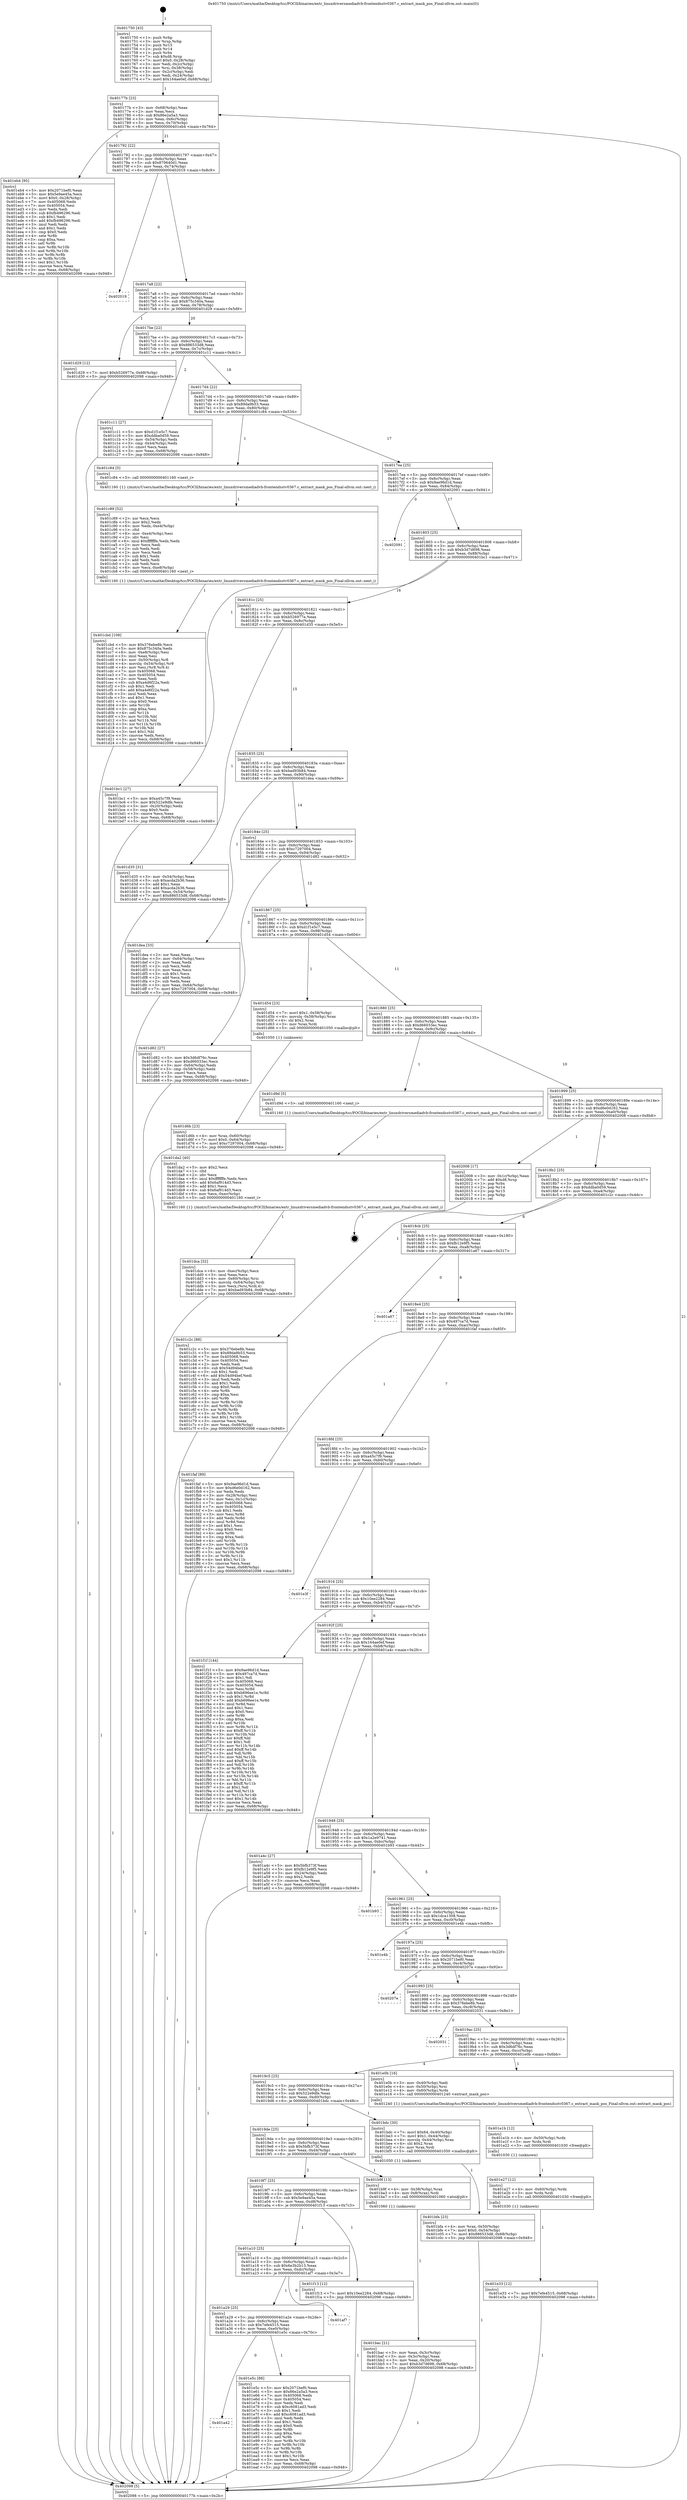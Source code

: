 digraph "0x401750" {
  label = "0x401750 (/mnt/c/Users/mathe/Desktop/tcc/POCII/binaries/extr_linuxdriversmediadvb-frontendsstv0367.c_extract_mask_pos_Final-ollvm.out::main(0))"
  labelloc = "t"
  node[shape=record]

  Entry [label="",width=0.3,height=0.3,shape=circle,fillcolor=black,style=filled]
  "0x40177b" [label="{
     0x40177b [23]\l
     | [instrs]\l
     &nbsp;&nbsp;0x40177b \<+3\>: mov -0x68(%rbp),%eax\l
     &nbsp;&nbsp;0x40177e \<+2\>: mov %eax,%ecx\l
     &nbsp;&nbsp;0x401780 \<+6\>: sub $0x86e2a5a3,%ecx\l
     &nbsp;&nbsp;0x401786 \<+3\>: mov %eax,-0x6c(%rbp)\l
     &nbsp;&nbsp;0x401789 \<+3\>: mov %ecx,-0x70(%rbp)\l
     &nbsp;&nbsp;0x40178c \<+6\>: je 0000000000401eb4 \<main+0x764\>\l
  }"]
  "0x401eb4" [label="{
     0x401eb4 [95]\l
     | [instrs]\l
     &nbsp;&nbsp;0x401eb4 \<+5\>: mov $0x2071bef0,%eax\l
     &nbsp;&nbsp;0x401eb9 \<+5\>: mov $0x5e9ae45a,%ecx\l
     &nbsp;&nbsp;0x401ebe \<+7\>: movl $0x0,-0x28(%rbp)\l
     &nbsp;&nbsp;0x401ec5 \<+7\>: mov 0x405068,%edx\l
     &nbsp;&nbsp;0x401ecc \<+7\>: mov 0x405054,%esi\l
     &nbsp;&nbsp;0x401ed3 \<+2\>: mov %edx,%edi\l
     &nbsp;&nbsp;0x401ed5 \<+6\>: sub $0xfb496296,%edi\l
     &nbsp;&nbsp;0x401edb \<+3\>: sub $0x1,%edi\l
     &nbsp;&nbsp;0x401ede \<+6\>: add $0xfb496296,%edi\l
     &nbsp;&nbsp;0x401ee4 \<+3\>: imul %edi,%edx\l
     &nbsp;&nbsp;0x401ee7 \<+3\>: and $0x1,%edx\l
     &nbsp;&nbsp;0x401eea \<+3\>: cmp $0x0,%edx\l
     &nbsp;&nbsp;0x401eed \<+4\>: sete %r8b\l
     &nbsp;&nbsp;0x401ef1 \<+3\>: cmp $0xa,%esi\l
     &nbsp;&nbsp;0x401ef4 \<+4\>: setl %r9b\l
     &nbsp;&nbsp;0x401ef8 \<+3\>: mov %r8b,%r10b\l
     &nbsp;&nbsp;0x401efb \<+3\>: and %r9b,%r10b\l
     &nbsp;&nbsp;0x401efe \<+3\>: xor %r9b,%r8b\l
     &nbsp;&nbsp;0x401f01 \<+3\>: or %r8b,%r10b\l
     &nbsp;&nbsp;0x401f04 \<+4\>: test $0x1,%r10b\l
     &nbsp;&nbsp;0x401f08 \<+3\>: cmovne %ecx,%eax\l
     &nbsp;&nbsp;0x401f0b \<+3\>: mov %eax,-0x68(%rbp)\l
     &nbsp;&nbsp;0x401f0e \<+5\>: jmp 0000000000402098 \<main+0x948\>\l
  }"]
  "0x401792" [label="{
     0x401792 [22]\l
     | [instrs]\l
     &nbsp;&nbsp;0x401792 \<+5\>: jmp 0000000000401797 \<main+0x47\>\l
     &nbsp;&nbsp;0x401797 \<+3\>: mov -0x6c(%rbp),%eax\l
     &nbsp;&nbsp;0x40179a \<+5\>: sub $0x870640d1,%eax\l
     &nbsp;&nbsp;0x40179f \<+3\>: mov %eax,-0x74(%rbp)\l
     &nbsp;&nbsp;0x4017a2 \<+6\>: je 0000000000402019 \<main+0x8c9\>\l
  }"]
  Exit [label="",width=0.3,height=0.3,shape=circle,fillcolor=black,style=filled,peripheries=2]
  "0x402019" [label="{
     0x402019\l
  }", style=dashed]
  "0x4017a8" [label="{
     0x4017a8 [22]\l
     | [instrs]\l
     &nbsp;&nbsp;0x4017a8 \<+5\>: jmp 00000000004017ad \<main+0x5d\>\l
     &nbsp;&nbsp;0x4017ad \<+3\>: mov -0x6c(%rbp),%eax\l
     &nbsp;&nbsp;0x4017b0 \<+5\>: sub $0x875c340a,%eax\l
     &nbsp;&nbsp;0x4017b5 \<+3\>: mov %eax,-0x78(%rbp)\l
     &nbsp;&nbsp;0x4017b8 \<+6\>: je 0000000000401d29 \<main+0x5d9\>\l
  }"]
  "0x401a42" [label="{
     0x401a42\l
  }", style=dashed]
  "0x401d29" [label="{
     0x401d29 [12]\l
     | [instrs]\l
     &nbsp;&nbsp;0x401d29 \<+7\>: movl $0xb526977e,-0x68(%rbp)\l
     &nbsp;&nbsp;0x401d30 \<+5\>: jmp 0000000000402098 \<main+0x948\>\l
  }"]
  "0x4017be" [label="{
     0x4017be [22]\l
     | [instrs]\l
     &nbsp;&nbsp;0x4017be \<+5\>: jmp 00000000004017c3 \<main+0x73\>\l
     &nbsp;&nbsp;0x4017c3 \<+3\>: mov -0x6c(%rbp),%eax\l
     &nbsp;&nbsp;0x4017c6 \<+5\>: sub $0x886533d8,%eax\l
     &nbsp;&nbsp;0x4017cb \<+3\>: mov %eax,-0x7c(%rbp)\l
     &nbsp;&nbsp;0x4017ce \<+6\>: je 0000000000401c11 \<main+0x4c1\>\l
  }"]
  "0x401e5c" [label="{
     0x401e5c [88]\l
     | [instrs]\l
     &nbsp;&nbsp;0x401e5c \<+5\>: mov $0x2071bef0,%eax\l
     &nbsp;&nbsp;0x401e61 \<+5\>: mov $0x86e2a5a3,%ecx\l
     &nbsp;&nbsp;0x401e66 \<+7\>: mov 0x405068,%edx\l
     &nbsp;&nbsp;0x401e6d \<+7\>: mov 0x405054,%esi\l
     &nbsp;&nbsp;0x401e74 \<+2\>: mov %edx,%edi\l
     &nbsp;&nbsp;0x401e76 \<+6\>: sub $0xc6081ad3,%edi\l
     &nbsp;&nbsp;0x401e7c \<+3\>: sub $0x1,%edi\l
     &nbsp;&nbsp;0x401e7f \<+6\>: add $0xc6081ad3,%edi\l
     &nbsp;&nbsp;0x401e85 \<+3\>: imul %edi,%edx\l
     &nbsp;&nbsp;0x401e88 \<+3\>: and $0x1,%edx\l
     &nbsp;&nbsp;0x401e8b \<+3\>: cmp $0x0,%edx\l
     &nbsp;&nbsp;0x401e8e \<+4\>: sete %r8b\l
     &nbsp;&nbsp;0x401e92 \<+3\>: cmp $0xa,%esi\l
     &nbsp;&nbsp;0x401e95 \<+4\>: setl %r9b\l
     &nbsp;&nbsp;0x401e99 \<+3\>: mov %r8b,%r10b\l
     &nbsp;&nbsp;0x401e9c \<+3\>: and %r9b,%r10b\l
     &nbsp;&nbsp;0x401e9f \<+3\>: xor %r9b,%r8b\l
     &nbsp;&nbsp;0x401ea2 \<+3\>: or %r8b,%r10b\l
     &nbsp;&nbsp;0x401ea5 \<+4\>: test $0x1,%r10b\l
     &nbsp;&nbsp;0x401ea9 \<+3\>: cmovne %ecx,%eax\l
     &nbsp;&nbsp;0x401eac \<+3\>: mov %eax,-0x68(%rbp)\l
     &nbsp;&nbsp;0x401eaf \<+5\>: jmp 0000000000402098 \<main+0x948\>\l
  }"]
  "0x401c11" [label="{
     0x401c11 [27]\l
     | [instrs]\l
     &nbsp;&nbsp;0x401c11 \<+5\>: mov $0xd1f1e5c7,%eax\l
     &nbsp;&nbsp;0x401c16 \<+5\>: mov $0xddba0d59,%ecx\l
     &nbsp;&nbsp;0x401c1b \<+3\>: mov -0x54(%rbp),%edx\l
     &nbsp;&nbsp;0x401c1e \<+3\>: cmp -0x44(%rbp),%edx\l
     &nbsp;&nbsp;0x401c21 \<+3\>: cmovl %ecx,%eax\l
     &nbsp;&nbsp;0x401c24 \<+3\>: mov %eax,-0x68(%rbp)\l
     &nbsp;&nbsp;0x401c27 \<+5\>: jmp 0000000000402098 \<main+0x948\>\l
  }"]
  "0x4017d4" [label="{
     0x4017d4 [22]\l
     | [instrs]\l
     &nbsp;&nbsp;0x4017d4 \<+5\>: jmp 00000000004017d9 \<main+0x89\>\l
     &nbsp;&nbsp;0x4017d9 \<+3\>: mov -0x6c(%rbp),%eax\l
     &nbsp;&nbsp;0x4017dc \<+5\>: sub $0x89da9b53,%eax\l
     &nbsp;&nbsp;0x4017e1 \<+3\>: mov %eax,-0x80(%rbp)\l
     &nbsp;&nbsp;0x4017e4 \<+6\>: je 0000000000401c84 \<main+0x534\>\l
  }"]
  "0x401a29" [label="{
     0x401a29 [25]\l
     | [instrs]\l
     &nbsp;&nbsp;0x401a29 \<+5\>: jmp 0000000000401a2e \<main+0x2de\>\l
     &nbsp;&nbsp;0x401a2e \<+3\>: mov -0x6c(%rbp),%eax\l
     &nbsp;&nbsp;0x401a31 \<+5\>: sub $0x7efe4515,%eax\l
     &nbsp;&nbsp;0x401a36 \<+6\>: mov %eax,-0xe0(%rbp)\l
     &nbsp;&nbsp;0x401a3c \<+6\>: je 0000000000401e5c \<main+0x70c\>\l
  }"]
  "0x401c84" [label="{
     0x401c84 [5]\l
     | [instrs]\l
     &nbsp;&nbsp;0x401c84 \<+5\>: call 0000000000401160 \<next_i\>\l
     | [calls]\l
     &nbsp;&nbsp;0x401160 \{1\} (/mnt/c/Users/mathe/Desktop/tcc/POCII/binaries/extr_linuxdriversmediadvb-frontendsstv0367.c_extract_mask_pos_Final-ollvm.out::next_i)\l
  }"]
  "0x4017ea" [label="{
     0x4017ea [25]\l
     | [instrs]\l
     &nbsp;&nbsp;0x4017ea \<+5\>: jmp 00000000004017ef \<main+0x9f\>\l
     &nbsp;&nbsp;0x4017ef \<+3\>: mov -0x6c(%rbp),%eax\l
     &nbsp;&nbsp;0x4017f2 \<+5\>: sub $0x9ae96d1d,%eax\l
     &nbsp;&nbsp;0x4017f7 \<+6\>: mov %eax,-0x84(%rbp)\l
     &nbsp;&nbsp;0x4017fd \<+6\>: je 0000000000402091 \<main+0x941\>\l
  }"]
  "0x401af7" [label="{
     0x401af7\l
  }", style=dashed]
  "0x402091" [label="{
     0x402091\l
  }", style=dashed]
  "0x401803" [label="{
     0x401803 [25]\l
     | [instrs]\l
     &nbsp;&nbsp;0x401803 \<+5\>: jmp 0000000000401808 \<main+0xb8\>\l
     &nbsp;&nbsp;0x401808 \<+3\>: mov -0x6c(%rbp),%eax\l
     &nbsp;&nbsp;0x40180b \<+5\>: sub $0xb3d7d698,%eax\l
     &nbsp;&nbsp;0x401810 \<+6\>: mov %eax,-0x88(%rbp)\l
     &nbsp;&nbsp;0x401816 \<+6\>: je 0000000000401bc1 \<main+0x471\>\l
  }"]
  "0x401a10" [label="{
     0x401a10 [25]\l
     | [instrs]\l
     &nbsp;&nbsp;0x401a10 \<+5\>: jmp 0000000000401a15 \<main+0x2c5\>\l
     &nbsp;&nbsp;0x401a15 \<+3\>: mov -0x6c(%rbp),%eax\l
     &nbsp;&nbsp;0x401a18 \<+5\>: sub $0x6e3b2b13,%eax\l
     &nbsp;&nbsp;0x401a1d \<+6\>: mov %eax,-0xdc(%rbp)\l
     &nbsp;&nbsp;0x401a23 \<+6\>: je 0000000000401af7 \<main+0x3a7\>\l
  }"]
  "0x401bc1" [label="{
     0x401bc1 [27]\l
     | [instrs]\l
     &nbsp;&nbsp;0x401bc1 \<+5\>: mov $0xa45c7f9,%eax\l
     &nbsp;&nbsp;0x401bc6 \<+5\>: mov $0x522e9dfe,%ecx\l
     &nbsp;&nbsp;0x401bcb \<+3\>: mov -0x20(%rbp),%edx\l
     &nbsp;&nbsp;0x401bce \<+3\>: cmp $0x0,%edx\l
     &nbsp;&nbsp;0x401bd1 \<+3\>: cmove %ecx,%eax\l
     &nbsp;&nbsp;0x401bd4 \<+3\>: mov %eax,-0x68(%rbp)\l
     &nbsp;&nbsp;0x401bd7 \<+5\>: jmp 0000000000402098 \<main+0x948\>\l
  }"]
  "0x40181c" [label="{
     0x40181c [25]\l
     | [instrs]\l
     &nbsp;&nbsp;0x40181c \<+5\>: jmp 0000000000401821 \<main+0xd1\>\l
     &nbsp;&nbsp;0x401821 \<+3\>: mov -0x6c(%rbp),%eax\l
     &nbsp;&nbsp;0x401824 \<+5\>: sub $0xb526977e,%eax\l
     &nbsp;&nbsp;0x401829 \<+6\>: mov %eax,-0x8c(%rbp)\l
     &nbsp;&nbsp;0x40182f \<+6\>: je 0000000000401d35 \<main+0x5e5\>\l
  }"]
  "0x401f13" [label="{
     0x401f13 [12]\l
     | [instrs]\l
     &nbsp;&nbsp;0x401f13 \<+7\>: movl $0x10ee2284,-0x68(%rbp)\l
     &nbsp;&nbsp;0x401f1a \<+5\>: jmp 0000000000402098 \<main+0x948\>\l
  }"]
  "0x401d35" [label="{
     0x401d35 [31]\l
     | [instrs]\l
     &nbsp;&nbsp;0x401d35 \<+3\>: mov -0x54(%rbp),%eax\l
     &nbsp;&nbsp;0x401d38 \<+5\>: sub $0xacda2b36,%eax\l
     &nbsp;&nbsp;0x401d3d \<+3\>: add $0x1,%eax\l
     &nbsp;&nbsp;0x401d40 \<+5\>: add $0xacda2b36,%eax\l
     &nbsp;&nbsp;0x401d45 \<+3\>: mov %eax,-0x54(%rbp)\l
     &nbsp;&nbsp;0x401d48 \<+7\>: movl $0x886533d8,-0x68(%rbp)\l
     &nbsp;&nbsp;0x401d4f \<+5\>: jmp 0000000000402098 \<main+0x948\>\l
  }"]
  "0x401835" [label="{
     0x401835 [25]\l
     | [instrs]\l
     &nbsp;&nbsp;0x401835 \<+5\>: jmp 000000000040183a \<main+0xea\>\l
     &nbsp;&nbsp;0x40183a \<+3\>: mov -0x6c(%rbp),%eax\l
     &nbsp;&nbsp;0x40183d \<+5\>: sub $0xbad93b84,%eax\l
     &nbsp;&nbsp;0x401842 \<+6\>: mov %eax,-0x90(%rbp)\l
     &nbsp;&nbsp;0x401848 \<+6\>: je 0000000000401dea \<main+0x69a\>\l
  }"]
  "0x401e33" [label="{
     0x401e33 [12]\l
     | [instrs]\l
     &nbsp;&nbsp;0x401e33 \<+7\>: movl $0x7efe4515,-0x68(%rbp)\l
     &nbsp;&nbsp;0x401e3a \<+5\>: jmp 0000000000402098 \<main+0x948\>\l
  }"]
  "0x401dea" [label="{
     0x401dea [33]\l
     | [instrs]\l
     &nbsp;&nbsp;0x401dea \<+2\>: xor %eax,%eax\l
     &nbsp;&nbsp;0x401dec \<+3\>: mov -0x64(%rbp),%ecx\l
     &nbsp;&nbsp;0x401def \<+2\>: mov %eax,%edx\l
     &nbsp;&nbsp;0x401df1 \<+2\>: sub %ecx,%edx\l
     &nbsp;&nbsp;0x401df3 \<+2\>: mov %eax,%ecx\l
     &nbsp;&nbsp;0x401df5 \<+3\>: sub $0x1,%ecx\l
     &nbsp;&nbsp;0x401df8 \<+2\>: add %ecx,%edx\l
     &nbsp;&nbsp;0x401dfa \<+2\>: sub %edx,%eax\l
     &nbsp;&nbsp;0x401dfc \<+3\>: mov %eax,-0x64(%rbp)\l
     &nbsp;&nbsp;0x401dff \<+7\>: movl $0xc7297004,-0x68(%rbp)\l
     &nbsp;&nbsp;0x401e06 \<+5\>: jmp 0000000000402098 \<main+0x948\>\l
  }"]
  "0x40184e" [label="{
     0x40184e [25]\l
     | [instrs]\l
     &nbsp;&nbsp;0x40184e \<+5\>: jmp 0000000000401853 \<main+0x103\>\l
     &nbsp;&nbsp;0x401853 \<+3\>: mov -0x6c(%rbp),%eax\l
     &nbsp;&nbsp;0x401856 \<+5\>: sub $0xc7297004,%eax\l
     &nbsp;&nbsp;0x40185b \<+6\>: mov %eax,-0x94(%rbp)\l
     &nbsp;&nbsp;0x401861 \<+6\>: je 0000000000401d82 \<main+0x632\>\l
  }"]
  "0x401e27" [label="{
     0x401e27 [12]\l
     | [instrs]\l
     &nbsp;&nbsp;0x401e27 \<+4\>: mov -0x60(%rbp),%rdx\l
     &nbsp;&nbsp;0x401e2b \<+3\>: mov %rdx,%rdi\l
     &nbsp;&nbsp;0x401e2e \<+5\>: call 0000000000401030 \<free@plt\>\l
     | [calls]\l
     &nbsp;&nbsp;0x401030 \{1\} (unknown)\l
  }"]
  "0x401d82" [label="{
     0x401d82 [27]\l
     | [instrs]\l
     &nbsp;&nbsp;0x401d82 \<+5\>: mov $0x3d6df76c,%eax\l
     &nbsp;&nbsp;0x401d87 \<+5\>: mov $0xd66033ec,%ecx\l
     &nbsp;&nbsp;0x401d8c \<+3\>: mov -0x64(%rbp),%edx\l
     &nbsp;&nbsp;0x401d8f \<+3\>: cmp -0x58(%rbp),%edx\l
     &nbsp;&nbsp;0x401d92 \<+3\>: cmovl %ecx,%eax\l
     &nbsp;&nbsp;0x401d95 \<+3\>: mov %eax,-0x68(%rbp)\l
     &nbsp;&nbsp;0x401d98 \<+5\>: jmp 0000000000402098 \<main+0x948\>\l
  }"]
  "0x401867" [label="{
     0x401867 [25]\l
     | [instrs]\l
     &nbsp;&nbsp;0x401867 \<+5\>: jmp 000000000040186c \<main+0x11c\>\l
     &nbsp;&nbsp;0x40186c \<+3\>: mov -0x6c(%rbp),%eax\l
     &nbsp;&nbsp;0x40186f \<+5\>: sub $0xd1f1e5c7,%eax\l
     &nbsp;&nbsp;0x401874 \<+6\>: mov %eax,-0x98(%rbp)\l
     &nbsp;&nbsp;0x40187a \<+6\>: je 0000000000401d54 \<main+0x604\>\l
  }"]
  "0x401e1b" [label="{
     0x401e1b [12]\l
     | [instrs]\l
     &nbsp;&nbsp;0x401e1b \<+4\>: mov -0x50(%rbp),%rdx\l
     &nbsp;&nbsp;0x401e1f \<+3\>: mov %rdx,%rdi\l
     &nbsp;&nbsp;0x401e22 \<+5\>: call 0000000000401030 \<free@plt\>\l
     | [calls]\l
     &nbsp;&nbsp;0x401030 \{1\} (unknown)\l
  }"]
  "0x401d54" [label="{
     0x401d54 [23]\l
     | [instrs]\l
     &nbsp;&nbsp;0x401d54 \<+7\>: movl $0x1,-0x58(%rbp)\l
     &nbsp;&nbsp;0x401d5b \<+4\>: movslq -0x58(%rbp),%rax\l
     &nbsp;&nbsp;0x401d5f \<+4\>: shl $0x2,%rax\l
     &nbsp;&nbsp;0x401d63 \<+3\>: mov %rax,%rdi\l
     &nbsp;&nbsp;0x401d66 \<+5\>: call 0000000000401050 \<malloc@plt\>\l
     | [calls]\l
     &nbsp;&nbsp;0x401050 \{1\} (unknown)\l
  }"]
  "0x401880" [label="{
     0x401880 [25]\l
     | [instrs]\l
     &nbsp;&nbsp;0x401880 \<+5\>: jmp 0000000000401885 \<main+0x135\>\l
     &nbsp;&nbsp;0x401885 \<+3\>: mov -0x6c(%rbp),%eax\l
     &nbsp;&nbsp;0x401888 \<+5\>: sub $0xd66033ec,%eax\l
     &nbsp;&nbsp;0x40188d \<+6\>: mov %eax,-0x9c(%rbp)\l
     &nbsp;&nbsp;0x401893 \<+6\>: je 0000000000401d9d \<main+0x64d\>\l
  }"]
  "0x401dca" [label="{
     0x401dca [32]\l
     | [instrs]\l
     &nbsp;&nbsp;0x401dca \<+6\>: mov -0xec(%rbp),%ecx\l
     &nbsp;&nbsp;0x401dd0 \<+3\>: imul %eax,%ecx\l
     &nbsp;&nbsp;0x401dd3 \<+4\>: mov -0x60(%rbp),%rsi\l
     &nbsp;&nbsp;0x401dd7 \<+4\>: movslq -0x64(%rbp),%rdi\l
     &nbsp;&nbsp;0x401ddb \<+3\>: mov %ecx,(%rsi,%rdi,4)\l
     &nbsp;&nbsp;0x401dde \<+7\>: movl $0xbad93b84,-0x68(%rbp)\l
     &nbsp;&nbsp;0x401de5 \<+5\>: jmp 0000000000402098 \<main+0x948\>\l
  }"]
  "0x401d9d" [label="{
     0x401d9d [5]\l
     | [instrs]\l
     &nbsp;&nbsp;0x401d9d \<+5\>: call 0000000000401160 \<next_i\>\l
     | [calls]\l
     &nbsp;&nbsp;0x401160 \{1\} (/mnt/c/Users/mathe/Desktop/tcc/POCII/binaries/extr_linuxdriversmediadvb-frontendsstv0367.c_extract_mask_pos_Final-ollvm.out::next_i)\l
  }"]
  "0x401899" [label="{
     0x401899 [25]\l
     | [instrs]\l
     &nbsp;&nbsp;0x401899 \<+5\>: jmp 000000000040189e \<main+0x14e\>\l
     &nbsp;&nbsp;0x40189e \<+3\>: mov -0x6c(%rbp),%eax\l
     &nbsp;&nbsp;0x4018a1 \<+5\>: sub $0xd6e0d162,%eax\l
     &nbsp;&nbsp;0x4018a6 \<+6\>: mov %eax,-0xa0(%rbp)\l
     &nbsp;&nbsp;0x4018ac \<+6\>: je 0000000000402008 \<main+0x8b8\>\l
  }"]
  "0x401da2" [label="{
     0x401da2 [40]\l
     | [instrs]\l
     &nbsp;&nbsp;0x401da2 \<+5\>: mov $0x2,%ecx\l
     &nbsp;&nbsp;0x401da7 \<+1\>: cltd\l
     &nbsp;&nbsp;0x401da8 \<+2\>: idiv %ecx\l
     &nbsp;&nbsp;0x401daa \<+6\>: imul $0xfffffffe,%edx,%ecx\l
     &nbsp;&nbsp;0x401db0 \<+6\>: add $0x6af914d3,%ecx\l
     &nbsp;&nbsp;0x401db6 \<+3\>: add $0x1,%ecx\l
     &nbsp;&nbsp;0x401db9 \<+6\>: sub $0x6af914d3,%ecx\l
     &nbsp;&nbsp;0x401dbf \<+6\>: mov %ecx,-0xec(%rbp)\l
     &nbsp;&nbsp;0x401dc5 \<+5\>: call 0000000000401160 \<next_i\>\l
     | [calls]\l
     &nbsp;&nbsp;0x401160 \{1\} (/mnt/c/Users/mathe/Desktop/tcc/POCII/binaries/extr_linuxdriversmediadvb-frontendsstv0367.c_extract_mask_pos_Final-ollvm.out::next_i)\l
  }"]
  "0x402008" [label="{
     0x402008 [17]\l
     | [instrs]\l
     &nbsp;&nbsp;0x402008 \<+3\>: mov -0x1c(%rbp),%eax\l
     &nbsp;&nbsp;0x40200b \<+7\>: add $0xd8,%rsp\l
     &nbsp;&nbsp;0x402012 \<+1\>: pop %rbx\l
     &nbsp;&nbsp;0x402013 \<+2\>: pop %r14\l
     &nbsp;&nbsp;0x402015 \<+2\>: pop %r15\l
     &nbsp;&nbsp;0x402017 \<+1\>: pop %rbp\l
     &nbsp;&nbsp;0x402018 \<+1\>: ret\l
  }"]
  "0x4018b2" [label="{
     0x4018b2 [25]\l
     | [instrs]\l
     &nbsp;&nbsp;0x4018b2 \<+5\>: jmp 00000000004018b7 \<main+0x167\>\l
     &nbsp;&nbsp;0x4018b7 \<+3\>: mov -0x6c(%rbp),%eax\l
     &nbsp;&nbsp;0x4018ba \<+5\>: sub $0xddba0d59,%eax\l
     &nbsp;&nbsp;0x4018bf \<+6\>: mov %eax,-0xa4(%rbp)\l
     &nbsp;&nbsp;0x4018c5 \<+6\>: je 0000000000401c2c \<main+0x4dc\>\l
  }"]
  "0x401d6b" [label="{
     0x401d6b [23]\l
     | [instrs]\l
     &nbsp;&nbsp;0x401d6b \<+4\>: mov %rax,-0x60(%rbp)\l
     &nbsp;&nbsp;0x401d6f \<+7\>: movl $0x0,-0x64(%rbp)\l
     &nbsp;&nbsp;0x401d76 \<+7\>: movl $0xc7297004,-0x68(%rbp)\l
     &nbsp;&nbsp;0x401d7d \<+5\>: jmp 0000000000402098 \<main+0x948\>\l
  }"]
  "0x401c2c" [label="{
     0x401c2c [88]\l
     | [instrs]\l
     &nbsp;&nbsp;0x401c2c \<+5\>: mov $0x376ebe8b,%eax\l
     &nbsp;&nbsp;0x401c31 \<+5\>: mov $0x89da9b53,%ecx\l
     &nbsp;&nbsp;0x401c36 \<+7\>: mov 0x405068,%edx\l
     &nbsp;&nbsp;0x401c3d \<+7\>: mov 0x405054,%esi\l
     &nbsp;&nbsp;0x401c44 \<+2\>: mov %edx,%edi\l
     &nbsp;&nbsp;0x401c46 \<+6\>: sub $0x54d94bef,%edi\l
     &nbsp;&nbsp;0x401c4c \<+3\>: sub $0x1,%edi\l
     &nbsp;&nbsp;0x401c4f \<+6\>: add $0x54d94bef,%edi\l
     &nbsp;&nbsp;0x401c55 \<+3\>: imul %edi,%edx\l
     &nbsp;&nbsp;0x401c58 \<+3\>: and $0x1,%edx\l
     &nbsp;&nbsp;0x401c5b \<+3\>: cmp $0x0,%edx\l
     &nbsp;&nbsp;0x401c5e \<+4\>: sete %r8b\l
     &nbsp;&nbsp;0x401c62 \<+3\>: cmp $0xa,%esi\l
     &nbsp;&nbsp;0x401c65 \<+4\>: setl %r9b\l
     &nbsp;&nbsp;0x401c69 \<+3\>: mov %r8b,%r10b\l
     &nbsp;&nbsp;0x401c6c \<+3\>: and %r9b,%r10b\l
     &nbsp;&nbsp;0x401c6f \<+3\>: xor %r9b,%r8b\l
     &nbsp;&nbsp;0x401c72 \<+3\>: or %r8b,%r10b\l
     &nbsp;&nbsp;0x401c75 \<+4\>: test $0x1,%r10b\l
     &nbsp;&nbsp;0x401c79 \<+3\>: cmovne %ecx,%eax\l
     &nbsp;&nbsp;0x401c7c \<+3\>: mov %eax,-0x68(%rbp)\l
     &nbsp;&nbsp;0x401c7f \<+5\>: jmp 0000000000402098 \<main+0x948\>\l
  }"]
  "0x4018cb" [label="{
     0x4018cb [25]\l
     | [instrs]\l
     &nbsp;&nbsp;0x4018cb \<+5\>: jmp 00000000004018d0 \<main+0x180\>\l
     &nbsp;&nbsp;0x4018d0 \<+3\>: mov -0x6c(%rbp),%eax\l
     &nbsp;&nbsp;0x4018d3 \<+5\>: sub $0xfb12e9f5,%eax\l
     &nbsp;&nbsp;0x4018d8 \<+6\>: mov %eax,-0xa8(%rbp)\l
     &nbsp;&nbsp;0x4018de \<+6\>: je 0000000000401a67 \<main+0x317\>\l
  }"]
  "0x401cbd" [label="{
     0x401cbd [108]\l
     | [instrs]\l
     &nbsp;&nbsp;0x401cbd \<+5\>: mov $0x376ebe8b,%ecx\l
     &nbsp;&nbsp;0x401cc2 \<+5\>: mov $0x875c340a,%edx\l
     &nbsp;&nbsp;0x401cc7 \<+6\>: mov -0xe8(%rbp),%esi\l
     &nbsp;&nbsp;0x401ccd \<+3\>: imul %eax,%esi\l
     &nbsp;&nbsp;0x401cd0 \<+4\>: mov -0x50(%rbp),%r8\l
     &nbsp;&nbsp;0x401cd4 \<+4\>: movslq -0x54(%rbp),%r9\l
     &nbsp;&nbsp;0x401cd8 \<+4\>: mov %esi,(%r8,%r9,4)\l
     &nbsp;&nbsp;0x401cdc \<+7\>: mov 0x405068,%eax\l
     &nbsp;&nbsp;0x401ce3 \<+7\>: mov 0x405054,%esi\l
     &nbsp;&nbsp;0x401cea \<+2\>: mov %eax,%edi\l
     &nbsp;&nbsp;0x401cec \<+6\>: sub $0xa4d6f22a,%edi\l
     &nbsp;&nbsp;0x401cf2 \<+3\>: sub $0x1,%edi\l
     &nbsp;&nbsp;0x401cf5 \<+6\>: add $0xa4d6f22a,%edi\l
     &nbsp;&nbsp;0x401cfb \<+3\>: imul %edi,%eax\l
     &nbsp;&nbsp;0x401cfe \<+3\>: and $0x1,%eax\l
     &nbsp;&nbsp;0x401d01 \<+3\>: cmp $0x0,%eax\l
     &nbsp;&nbsp;0x401d04 \<+4\>: sete %r10b\l
     &nbsp;&nbsp;0x401d08 \<+3\>: cmp $0xa,%esi\l
     &nbsp;&nbsp;0x401d0b \<+4\>: setl %r11b\l
     &nbsp;&nbsp;0x401d0f \<+3\>: mov %r10b,%bl\l
     &nbsp;&nbsp;0x401d12 \<+3\>: and %r11b,%bl\l
     &nbsp;&nbsp;0x401d15 \<+3\>: xor %r11b,%r10b\l
     &nbsp;&nbsp;0x401d18 \<+3\>: or %r10b,%bl\l
     &nbsp;&nbsp;0x401d1b \<+3\>: test $0x1,%bl\l
     &nbsp;&nbsp;0x401d1e \<+3\>: cmovne %edx,%ecx\l
     &nbsp;&nbsp;0x401d21 \<+3\>: mov %ecx,-0x68(%rbp)\l
     &nbsp;&nbsp;0x401d24 \<+5\>: jmp 0000000000402098 \<main+0x948\>\l
  }"]
  "0x401a67" [label="{
     0x401a67\l
  }", style=dashed]
  "0x4018e4" [label="{
     0x4018e4 [25]\l
     | [instrs]\l
     &nbsp;&nbsp;0x4018e4 \<+5\>: jmp 00000000004018e9 \<main+0x199\>\l
     &nbsp;&nbsp;0x4018e9 \<+3\>: mov -0x6c(%rbp),%eax\l
     &nbsp;&nbsp;0x4018ec \<+5\>: sub $0x497ca7d,%eax\l
     &nbsp;&nbsp;0x4018f1 \<+6\>: mov %eax,-0xac(%rbp)\l
     &nbsp;&nbsp;0x4018f7 \<+6\>: je 0000000000401faf \<main+0x85f\>\l
  }"]
  "0x401c89" [label="{
     0x401c89 [52]\l
     | [instrs]\l
     &nbsp;&nbsp;0x401c89 \<+2\>: xor %ecx,%ecx\l
     &nbsp;&nbsp;0x401c8b \<+5\>: mov $0x2,%edx\l
     &nbsp;&nbsp;0x401c90 \<+6\>: mov %edx,-0xe4(%rbp)\l
     &nbsp;&nbsp;0x401c96 \<+1\>: cltd\l
     &nbsp;&nbsp;0x401c97 \<+6\>: mov -0xe4(%rbp),%esi\l
     &nbsp;&nbsp;0x401c9d \<+2\>: idiv %esi\l
     &nbsp;&nbsp;0x401c9f \<+6\>: imul $0xfffffffe,%edx,%edx\l
     &nbsp;&nbsp;0x401ca5 \<+2\>: mov %ecx,%edi\l
     &nbsp;&nbsp;0x401ca7 \<+2\>: sub %edx,%edi\l
     &nbsp;&nbsp;0x401ca9 \<+2\>: mov %ecx,%edx\l
     &nbsp;&nbsp;0x401cab \<+3\>: sub $0x1,%edx\l
     &nbsp;&nbsp;0x401cae \<+2\>: add %edx,%edi\l
     &nbsp;&nbsp;0x401cb0 \<+2\>: sub %edi,%ecx\l
     &nbsp;&nbsp;0x401cb2 \<+6\>: mov %ecx,-0xe8(%rbp)\l
     &nbsp;&nbsp;0x401cb8 \<+5\>: call 0000000000401160 \<next_i\>\l
     | [calls]\l
     &nbsp;&nbsp;0x401160 \{1\} (/mnt/c/Users/mathe/Desktop/tcc/POCII/binaries/extr_linuxdriversmediadvb-frontendsstv0367.c_extract_mask_pos_Final-ollvm.out::next_i)\l
  }"]
  "0x401faf" [label="{
     0x401faf [89]\l
     | [instrs]\l
     &nbsp;&nbsp;0x401faf \<+5\>: mov $0x9ae96d1d,%eax\l
     &nbsp;&nbsp;0x401fb4 \<+5\>: mov $0xd6e0d162,%ecx\l
     &nbsp;&nbsp;0x401fb9 \<+2\>: xor %edx,%edx\l
     &nbsp;&nbsp;0x401fbb \<+3\>: mov -0x28(%rbp),%esi\l
     &nbsp;&nbsp;0x401fbe \<+3\>: mov %esi,-0x1c(%rbp)\l
     &nbsp;&nbsp;0x401fc1 \<+7\>: mov 0x405068,%esi\l
     &nbsp;&nbsp;0x401fc8 \<+7\>: mov 0x405054,%edi\l
     &nbsp;&nbsp;0x401fcf \<+3\>: sub $0x1,%edx\l
     &nbsp;&nbsp;0x401fd2 \<+3\>: mov %esi,%r8d\l
     &nbsp;&nbsp;0x401fd5 \<+3\>: add %edx,%r8d\l
     &nbsp;&nbsp;0x401fd8 \<+4\>: imul %r8d,%esi\l
     &nbsp;&nbsp;0x401fdc \<+3\>: and $0x1,%esi\l
     &nbsp;&nbsp;0x401fdf \<+3\>: cmp $0x0,%esi\l
     &nbsp;&nbsp;0x401fe2 \<+4\>: sete %r9b\l
     &nbsp;&nbsp;0x401fe6 \<+3\>: cmp $0xa,%edi\l
     &nbsp;&nbsp;0x401fe9 \<+4\>: setl %r10b\l
     &nbsp;&nbsp;0x401fed \<+3\>: mov %r9b,%r11b\l
     &nbsp;&nbsp;0x401ff0 \<+3\>: and %r10b,%r11b\l
     &nbsp;&nbsp;0x401ff3 \<+3\>: xor %r10b,%r9b\l
     &nbsp;&nbsp;0x401ff6 \<+3\>: or %r9b,%r11b\l
     &nbsp;&nbsp;0x401ff9 \<+4\>: test $0x1,%r11b\l
     &nbsp;&nbsp;0x401ffd \<+3\>: cmovne %ecx,%eax\l
     &nbsp;&nbsp;0x402000 \<+3\>: mov %eax,-0x68(%rbp)\l
     &nbsp;&nbsp;0x402003 \<+5\>: jmp 0000000000402098 \<main+0x948\>\l
  }"]
  "0x4018fd" [label="{
     0x4018fd [25]\l
     | [instrs]\l
     &nbsp;&nbsp;0x4018fd \<+5\>: jmp 0000000000401902 \<main+0x1b2\>\l
     &nbsp;&nbsp;0x401902 \<+3\>: mov -0x6c(%rbp),%eax\l
     &nbsp;&nbsp;0x401905 \<+5\>: sub $0xa45c7f9,%eax\l
     &nbsp;&nbsp;0x40190a \<+6\>: mov %eax,-0xb0(%rbp)\l
     &nbsp;&nbsp;0x401910 \<+6\>: je 0000000000401e3f \<main+0x6ef\>\l
  }"]
  "0x401bfa" [label="{
     0x401bfa [23]\l
     | [instrs]\l
     &nbsp;&nbsp;0x401bfa \<+4\>: mov %rax,-0x50(%rbp)\l
     &nbsp;&nbsp;0x401bfe \<+7\>: movl $0x0,-0x54(%rbp)\l
     &nbsp;&nbsp;0x401c05 \<+7\>: movl $0x886533d8,-0x68(%rbp)\l
     &nbsp;&nbsp;0x401c0c \<+5\>: jmp 0000000000402098 \<main+0x948\>\l
  }"]
  "0x401e3f" [label="{
     0x401e3f\l
  }", style=dashed]
  "0x401916" [label="{
     0x401916 [25]\l
     | [instrs]\l
     &nbsp;&nbsp;0x401916 \<+5\>: jmp 000000000040191b \<main+0x1cb\>\l
     &nbsp;&nbsp;0x40191b \<+3\>: mov -0x6c(%rbp),%eax\l
     &nbsp;&nbsp;0x40191e \<+5\>: sub $0x10ee2284,%eax\l
     &nbsp;&nbsp;0x401923 \<+6\>: mov %eax,-0xb4(%rbp)\l
     &nbsp;&nbsp;0x401929 \<+6\>: je 0000000000401f1f \<main+0x7cf\>\l
  }"]
  "0x401bac" [label="{
     0x401bac [21]\l
     | [instrs]\l
     &nbsp;&nbsp;0x401bac \<+3\>: mov %eax,-0x3c(%rbp)\l
     &nbsp;&nbsp;0x401baf \<+3\>: mov -0x3c(%rbp),%eax\l
     &nbsp;&nbsp;0x401bb2 \<+3\>: mov %eax,-0x20(%rbp)\l
     &nbsp;&nbsp;0x401bb5 \<+7\>: movl $0xb3d7d698,-0x68(%rbp)\l
     &nbsp;&nbsp;0x401bbc \<+5\>: jmp 0000000000402098 \<main+0x948\>\l
  }"]
  "0x401f1f" [label="{
     0x401f1f [144]\l
     | [instrs]\l
     &nbsp;&nbsp;0x401f1f \<+5\>: mov $0x9ae96d1d,%eax\l
     &nbsp;&nbsp;0x401f24 \<+5\>: mov $0x497ca7d,%ecx\l
     &nbsp;&nbsp;0x401f29 \<+2\>: mov $0x1,%dl\l
     &nbsp;&nbsp;0x401f2b \<+7\>: mov 0x405068,%esi\l
     &nbsp;&nbsp;0x401f32 \<+7\>: mov 0x405054,%edi\l
     &nbsp;&nbsp;0x401f39 \<+3\>: mov %esi,%r8d\l
     &nbsp;&nbsp;0x401f3c \<+7\>: sub $0xb696ee1e,%r8d\l
     &nbsp;&nbsp;0x401f43 \<+4\>: sub $0x1,%r8d\l
     &nbsp;&nbsp;0x401f47 \<+7\>: add $0xb696ee1e,%r8d\l
     &nbsp;&nbsp;0x401f4e \<+4\>: imul %r8d,%esi\l
     &nbsp;&nbsp;0x401f52 \<+3\>: and $0x1,%esi\l
     &nbsp;&nbsp;0x401f55 \<+3\>: cmp $0x0,%esi\l
     &nbsp;&nbsp;0x401f58 \<+4\>: sete %r9b\l
     &nbsp;&nbsp;0x401f5c \<+3\>: cmp $0xa,%edi\l
     &nbsp;&nbsp;0x401f5f \<+4\>: setl %r10b\l
     &nbsp;&nbsp;0x401f63 \<+3\>: mov %r9b,%r11b\l
     &nbsp;&nbsp;0x401f66 \<+4\>: xor $0xff,%r11b\l
     &nbsp;&nbsp;0x401f6a \<+3\>: mov %r10b,%bl\l
     &nbsp;&nbsp;0x401f6d \<+3\>: xor $0xff,%bl\l
     &nbsp;&nbsp;0x401f70 \<+3\>: xor $0x1,%dl\l
     &nbsp;&nbsp;0x401f73 \<+3\>: mov %r11b,%r14b\l
     &nbsp;&nbsp;0x401f76 \<+4\>: and $0xff,%r14b\l
     &nbsp;&nbsp;0x401f7a \<+3\>: and %dl,%r9b\l
     &nbsp;&nbsp;0x401f7d \<+3\>: mov %bl,%r15b\l
     &nbsp;&nbsp;0x401f80 \<+4\>: and $0xff,%r15b\l
     &nbsp;&nbsp;0x401f84 \<+3\>: and %dl,%r10b\l
     &nbsp;&nbsp;0x401f87 \<+3\>: or %r9b,%r14b\l
     &nbsp;&nbsp;0x401f8a \<+3\>: or %r10b,%r15b\l
     &nbsp;&nbsp;0x401f8d \<+3\>: xor %r15b,%r14b\l
     &nbsp;&nbsp;0x401f90 \<+3\>: or %bl,%r11b\l
     &nbsp;&nbsp;0x401f93 \<+4\>: xor $0xff,%r11b\l
     &nbsp;&nbsp;0x401f97 \<+3\>: or $0x1,%dl\l
     &nbsp;&nbsp;0x401f9a \<+3\>: and %dl,%r11b\l
     &nbsp;&nbsp;0x401f9d \<+3\>: or %r11b,%r14b\l
     &nbsp;&nbsp;0x401fa0 \<+4\>: test $0x1,%r14b\l
     &nbsp;&nbsp;0x401fa4 \<+3\>: cmovne %ecx,%eax\l
     &nbsp;&nbsp;0x401fa7 \<+3\>: mov %eax,-0x68(%rbp)\l
     &nbsp;&nbsp;0x401faa \<+5\>: jmp 0000000000402098 \<main+0x948\>\l
  }"]
  "0x40192f" [label="{
     0x40192f [25]\l
     | [instrs]\l
     &nbsp;&nbsp;0x40192f \<+5\>: jmp 0000000000401934 \<main+0x1e4\>\l
     &nbsp;&nbsp;0x401934 \<+3\>: mov -0x6c(%rbp),%eax\l
     &nbsp;&nbsp;0x401937 \<+5\>: sub $0x164ae0ef,%eax\l
     &nbsp;&nbsp;0x40193c \<+6\>: mov %eax,-0xb8(%rbp)\l
     &nbsp;&nbsp;0x401942 \<+6\>: je 0000000000401a4c \<main+0x2fc\>\l
  }"]
  "0x4019f7" [label="{
     0x4019f7 [25]\l
     | [instrs]\l
     &nbsp;&nbsp;0x4019f7 \<+5\>: jmp 00000000004019fc \<main+0x2ac\>\l
     &nbsp;&nbsp;0x4019fc \<+3\>: mov -0x6c(%rbp),%eax\l
     &nbsp;&nbsp;0x4019ff \<+5\>: sub $0x5e9ae45a,%eax\l
     &nbsp;&nbsp;0x401a04 \<+6\>: mov %eax,-0xd8(%rbp)\l
     &nbsp;&nbsp;0x401a0a \<+6\>: je 0000000000401f13 \<main+0x7c3\>\l
  }"]
  "0x401a4c" [label="{
     0x401a4c [27]\l
     | [instrs]\l
     &nbsp;&nbsp;0x401a4c \<+5\>: mov $0x5bfb373f,%eax\l
     &nbsp;&nbsp;0x401a51 \<+5\>: mov $0xfb12e9f5,%ecx\l
     &nbsp;&nbsp;0x401a56 \<+3\>: mov -0x24(%rbp),%edx\l
     &nbsp;&nbsp;0x401a59 \<+3\>: cmp $0x2,%edx\l
     &nbsp;&nbsp;0x401a5c \<+3\>: cmovne %ecx,%eax\l
     &nbsp;&nbsp;0x401a5f \<+3\>: mov %eax,-0x68(%rbp)\l
     &nbsp;&nbsp;0x401a62 \<+5\>: jmp 0000000000402098 \<main+0x948\>\l
  }"]
  "0x401948" [label="{
     0x401948 [25]\l
     | [instrs]\l
     &nbsp;&nbsp;0x401948 \<+5\>: jmp 000000000040194d \<main+0x1fd\>\l
     &nbsp;&nbsp;0x40194d \<+3\>: mov -0x6c(%rbp),%eax\l
     &nbsp;&nbsp;0x401950 \<+5\>: sub $0x1a2e9741,%eax\l
     &nbsp;&nbsp;0x401955 \<+6\>: mov %eax,-0xbc(%rbp)\l
     &nbsp;&nbsp;0x40195b \<+6\>: je 0000000000401b93 \<main+0x443\>\l
  }"]
  "0x402098" [label="{
     0x402098 [5]\l
     | [instrs]\l
     &nbsp;&nbsp;0x402098 \<+5\>: jmp 000000000040177b \<main+0x2b\>\l
  }"]
  "0x401750" [label="{
     0x401750 [43]\l
     | [instrs]\l
     &nbsp;&nbsp;0x401750 \<+1\>: push %rbp\l
     &nbsp;&nbsp;0x401751 \<+3\>: mov %rsp,%rbp\l
     &nbsp;&nbsp;0x401754 \<+2\>: push %r15\l
     &nbsp;&nbsp;0x401756 \<+2\>: push %r14\l
     &nbsp;&nbsp;0x401758 \<+1\>: push %rbx\l
     &nbsp;&nbsp;0x401759 \<+7\>: sub $0xd8,%rsp\l
     &nbsp;&nbsp;0x401760 \<+7\>: movl $0x0,-0x28(%rbp)\l
     &nbsp;&nbsp;0x401767 \<+3\>: mov %edi,-0x2c(%rbp)\l
     &nbsp;&nbsp;0x40176a \<+4\>: mov %rsi,-0x38(%rbp)\l
     &nbsp;&nbsp;0x40176e \<+3\>: mov -0x2c(%rbp),%edi\l
     &nbsp;&nbsp;0x401771 \<+3\>: mov %edi,-0x24(%rbp)\l
     &nbsp;&nbsp;0x401774 \<+7\>: movl $0x164ae0ef,-0x68(%rbp)\l
  }"]
  "0x401b9f" [label="{
     0x401b9f [13]\l
     | [instrs]\l
     &nbsp;&nbsp;0x401b9f \<+4\>: mov -0x38(%rbp),%rax\l
     &nbsp;&nbsp;0x401ba3 \<+4\>: mov 0x8(%rax),%rdi\l
     &nbsp;&nbsp;0x401ba7 \<+5\>: call 0000000000401060 \<atoi@plt\>\l
     | [calls]\l
     &nbsp;&nbsp;0x401060 \{1\} (unknown)\l
  }"]
  "0x401b93" [label="{
     0x401b93\l
  }", style=dashed]
  "0x401961" [label="{
     0x401961 [25]\l
     | [instrs]\l
     &nbsp;&nbsp;0x401961 \<+5\>: jmp 0000000000401966 \<main+0x216\>\l
     &nbsp;&nbsp;0x401966 \<+3\>: mov -0x6c(%rbp),%eax\l
     &nbsp;&nbsp;0x401969 \<+5\>: sub $0x1dca1308,%eax\l
     &nbsp;&nbsp;0x40196e \<+6\>: mov %eax,-0xc0(%rbp)\l
     &nbsp;&nbsp;0x401974 \<+6\>: je 0000000000401e4b \<main+0x6fb\>\l
  }"]
  "0x4019de" [label="{
     0x4019de [25]\l
     | [instrs]\l
     &nbsp;&nbsp;0x4019de \<+5\>: jmp 00000000004019e3 \<main+0x293\>\l
     &nbsp;&nbsp;0x4019e3 \<+3\>: mov -0x6c(%rbp),%eax\l
     &nbsp;&nbsp;0x4019e6 \<+5\>: sub $0x5bfb373f,%eax\l
     &nbsp;&nbsp;0x4019eb \<+6\>: mov %eax,-0xd4(%rbp)\l
     &nbsp;&nbsp;0x4019f1 \<+6\>: je 0000000000401b9f \<main+0x44f\>\l
  }"]
  "0x401e4b" [label="{
     0x401e4b\l
  }", style=dashed]
  "0x40197a" [label="{
     0x40197a [25]\l
     | [instrs]\l
     &nbsp;&nbsp;0x40197a \<+5\>: jmp 000000000040197f \<main+0x22f\>\l
     &nbsp;&nbsp;0x40197f \<+3\>: mov -0x6c(%rbp),%eax\l
     &nbsp;&nbsp;0x401982 \<+5\>: sub $0x2071bef0,%eax\l
     &nbsp;&nbsp;0x401987 \<+6\>: mov %eax,-0xc4(%rbp)\l
     &nbsp;&nbsp;0x40198d \<+6\>: je 000000000040207e \<main+0x92e\>\l
  }"]
  "0x401bdc" [label="{
     0x401bdc [30]\l
     | [instrs]\l
     &nbsp;&nbsp;0x401bdc \<+7\>: movl $0x64,-0x40(%rbp)\l
     &nbsp;&nbsp;0x401be3 \<+7\>: movl $0x1,-0x44(%rbp)\l
     &nbsp;&nbsp;0x401bea \<+4\>: movslq -0x44(%rbp),%rax\l
     &nbsp;&nbsp;0x401bee \<+4\>: shl $0x2,%rax\l
     &nbsp;&nbsp;0x401bf2 \<+3\>: mov %rax,%rdi\l
     &nbsp;&nbsp;0x401bf5 \<+5\>: call 0000000000401050 \<malloc@plt\>\l
     | [calls]\l
     &nbsp;&nbsp;0x401050 \{1\} (unknown)\l
  }"]
  "0x40207e" [label="{
     0x40207e\l
  }", style=dashed]
  "0x401993" [label="{
     0x401993 [25]\l
     | [instrs]\l
     &nbsp;&nbsp;0x401993 \<+5\>: jmp 0000000000401998 \<main+0x248\>\l
     &nbsp;&nbsp;0x401998 \<+3\>: mov -0x6c(%rbp),%eax\l
     &nbsp;&nbsp;0x40199b \<+5\>: sub $0x376ebe8b,%eax\l
     &nbsp;&nbsp;0x4019a0 \<+6\>: mov %eax,-0xc8(%rbp)\l
     &nbsp;&nbsp;0x4019a6 \<+6\>: je 0000000000402031 \<main+0x8e1\>\l
  }"]
  "0x4019c5" [label="{
     0x4019c5 [25]\l
     | [instrs]\l
     &nbsp;&nbsp;0x4019c5 \<+5\>: jmp 00000000004019ca \<main+0x27a\>\l
     &nbsp;&nbsp;0x4019ca \<+3\>: mov -0x6c(%rbp),%eax\l
     &nbsp;&nbsp;0x4019cd \<+5\>: sub $0x522e9dfe,%eax\l
     &nbsp;&nbsp;0x4019d2 \<+6\>: mov %eax,-0xd0(%rbp)\l
     &nbsp;&nbsp;0x4019d8 \<+6\>: je 0000000000401bdc \<main+0x48c\>\l
  }"]
  "0x402031" [label="{
     0x402031\l
  }", style=dashed]
  "0x4019ac" [label="{
     0x4019ac [25]\l
     | [instrs]\l
     &nbsp;&nbsp;0x4019ac \<+5\>: jmp 00000000004019b1 \<main+0x261\>\l
     &nbsp;&nbsp;0x4019b1 \<+3\>: mov -0x6c(%rbp),%eax\l
     &nbsp;&nbsp;0x4019b4 \<+5\>: sub $0x3d6df76c,%eax\l
     &nbsp;&nbsp;0x4019b9 \<+6\>: mov %eax,-0xcc(%rbp)\l
     &nbsp;&nbsp;0x4019bf \<+6\>: je 0000000000401e0b \<main+0x6bb\>\l
  }"]
  "0x401e0b" [label="{
     0x401e0b [16]\l
     | [instrs]\l
     &nbsp;&nbsp;0x401e0b \<+3\>: mov -0x40(%rbp),%edi\l
     &nbsp;&nbsp;0x401e0e \<+4\>: mov -0x50(%rbp),%rsi\l
     &nbsp;&nbsp;0x401e12 \<+4\>: mov -0x60(%rbp),%rdx\l
     &nbsp;&nbsp;0x401e16 \<+5\>: call 0000000000401240 \<extract_mask_pos\>\l
     | [calls]\l
     &nbsp;&nbsp;0x401240 \{1\} (/mnt/c/Users/mathe/Desktop/tcc/POCII/binaries/extr_linuxdriversmediadvb-frontendsstv0367.c_extract_mask_pos_Final-ollvm.out::extract_mask_pos)\l
  }"]
  Entry -> "0x401750" [label=" 1"]
  "0x40177b" -> "0x401eb4" [label=" 1"]
  "0x40177b" -> "0x401792" [label=" 21"]
  "0x402008" -> Exit [label=" 1"]
  "0x401792" -> "0x402019" [label=" 0"]
  "0x401792" -> "0x4017a8" [label=" 21"]
  "0x401faf" -> "0x402098" [label=" 1"]
  "0x4017a8" -> "0x401d29" [label=" 1"]
  "0x4017a8" -> "0x4017be" [label=" 20"]
  "0x401f1f" -> "0x402098" [label=" 1"]
  "0x4017be" -> "0x401c11" [label=" 2"]
  "0x4017be" -> "0x4017d4" [label=" 18"]
  "0x401f13" -> "0x402098" [label=" 1"]
  "0x4017d4" -> "0x401c84" [label=" 1"]
  "0x4017d4" -> "0x4017ea" [label=" 17"]
  "0x401e5c" -> "0x402098" [label=" 1"]
  "0x4017ea" -> "0x402091" [label=" 0"]
  "0x4017ea" -> "0x401803" [label=" 17"]
  "0x401a29" -> "0x401a42" [label=" 0"]
  "0x401803" -> "0x401bc1" [label=" 1"]
  "0x401803" -> "0x40181c" [label=" 16"]
  "0x401eb4" -> "0x402098" [label=" 1"]
  "0x40181c" -> "0x401d35" [label=" 1"]
  "0x40181c" -> "0x401835" [label=" 15"]
  "0x401a10" -> "0x401a29" [label=" 1"]
  "0x401835" -> "0x401dea" [label=" 1"]
  "0x401835" -> "0x40184e" [label=" 14"]
  "0x401a29" -> "0x401e5c" [label=" 1"]
  "0x40184e" -> "0x401d82" [label=" 2"]
  "0x40184e" -> "0x401867" [label=" 12"]
  "0x4019f7" -> "0x401a10" [label=" 1"]
  "0x401867" -> "0x401d54" [label=" 1"]
  "0x401867" -> "0x401880" [label=" 11"]
  "0x4019f7" -> "0x401f13" [label=" 1"]
  "0x401880" -> "0x401d9d" [label=" 1"]
  "0x401880" -> "0x401899" [label=" 10"]
  "0x401a10" -> "0x401af7" [label=" 0"]
  "0x401899" -> "0x402008" [label=" 1"]
  "0x401899" -> "0x4018b2" [label=" 9"]
  "0x401e33" -> "0x402098" [label=" 1"]
  "0x4018b2" -> "0x401c2c" [label=" 1"]
  "0x4018b2" -> "0x4018cb" [label=" 8"]
  "0x401e27" -> "0x401e33" [label=" 1"]
  "0x4018cb" -> "0x401a67" [label=" 0"]
  "0x4018cb" -> "0x4018e4" [label=" 8"]
  "0x401e1b" -> "0x401e27" [label=" 1"]
  "0x4018e4" -> "0x401faf" [label=" 1"]
  "0x4018e4" -> "0x4018fd" [label=" 7"]
  "0x401e0b" -> "0x401e1b" [label=" 1"]
  "0x4018fd" -> "0x401e3f" [label=" 0"]
  "0x4018fd" -> "0x401916" [label=" 7"]
  "0x401dea" -> "0x402098" [label=" 1"]
  "0x401916" -> "0x401f1f" [label=" 1"]
  "0x401916" -> "0x40192f" [label=" 6"]
  "0x401dca" -> "0x402098" [label=" 1"]
  "0x40192f" -> "0x401a4c" [label=" 1"]
  "0x40192f" -> "0x401948" [label=" 5"]
  "0x401a4c" -> "0x402098" [label=" 1"]
  "0x401750" -> "0x40177b" [label=" 1"]
  "0x402098" -> "0x40177b" [label=" 21"]
  "0x401da2" -> "0x401dca" [label=" 1"]
  "0x401948" -> "0x401b93" [label=" 0"]
  "0x401948" -> "0x401961" [label=" 5"]
  "0x401d9d" -> "0x401da2" [label=" 1"]
  "0x401961" -> "0x401e4b" [label=" 0"]
  "0x401961" -> "0x40197a" [label=" 5"]
  "0x401d6b" -> "0x402098" [label=" 1"]
  "0x40197a" -> "0x40207e" [label=" 0"]
  "0x40197a" -> "0x401993" [label=" 5"]
  "0x401d54" -> "0x401d6b" [label=" 1"]
  "0x401993" -> "0x402031" [label=" 0"]
  "0x401993" -> "0x4019ac" [label=" 5"]
  "0x401d29" -> "0x402098" [label=" 1"]
  "0x4019ac" -> "0x401e0b" [label=" 1"]
  "0x4019ac" -> "0x4019c5" [label=" 4"]
  "0x401d35" -> "0x402098" [label=" 1"]
  "0x4019c5" -> "0x401bdc" [label=" 1"]
  "0x4019c5" -> "0x4019de" [label=" 3"]
  "0x401d82" -> "0x402098" [label=" 2"]
  "0x4019de" -> "0x401b9f" [label=" 1"]
  "0x4019de" -> "0x4019f7" [label=" 2"]
  "0x401b9f" -> "0x401bac" [label=" 1"]
  "0x401bac" -> "0x402098" [label=" 1"]
  "0x401bc1" -> "0x402098" [label=" 1"]
  "0x401bdc" -> "0x401bfa" [label=" 1"]
  "0x401bfa" -> "0x402098" [label=" 1"]
  "0x401c11" -> "0x402098" [label=" 2"]
  "0x401c2c" -> "0x402098" [label=" 1"]
  "0x401c84" -> "0x401c89" [label=" 1"]
  "0x401c89" -> "0x401cbd" [label=" 1"]
  "0x401cbd" -> "0x402098" [label=" 1"]
}
